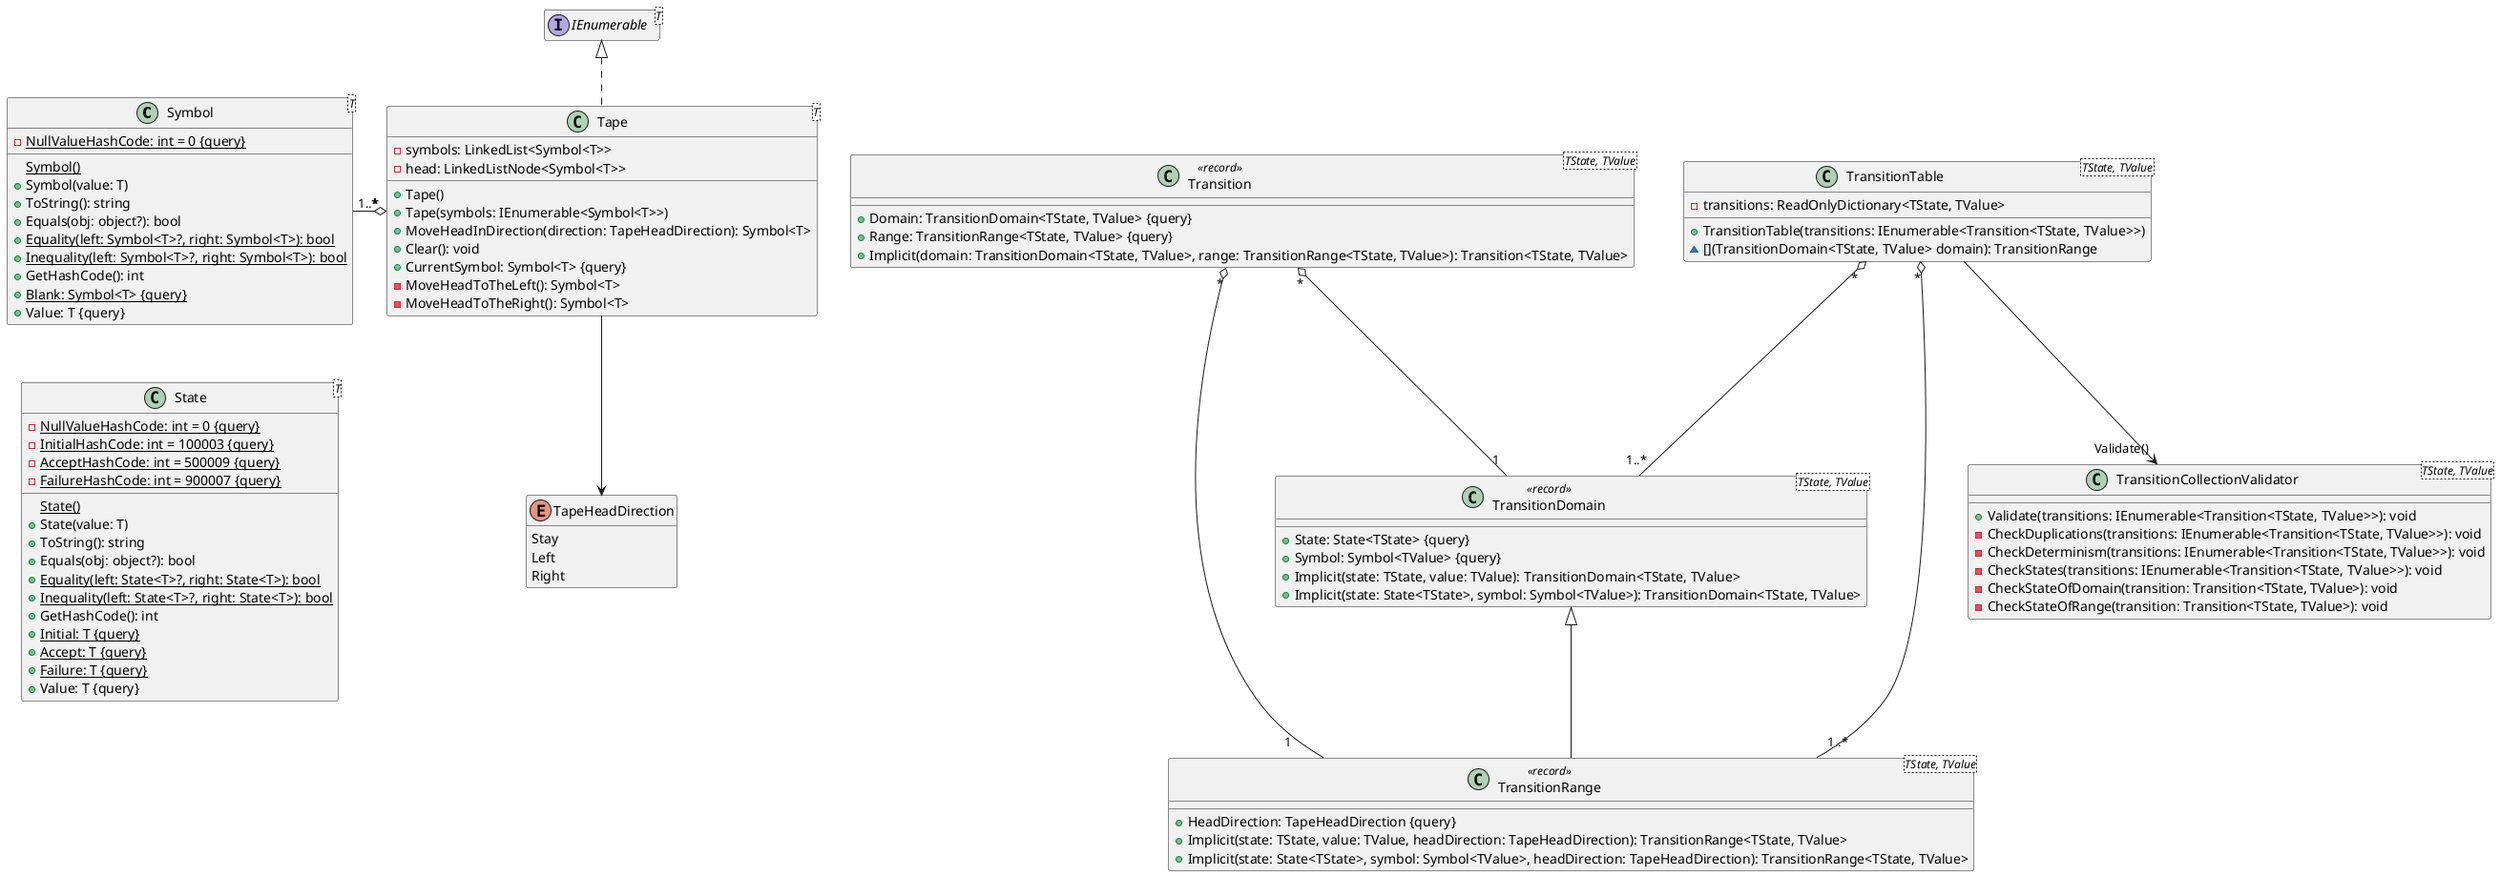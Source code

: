@startuml classes
hide interface empty members
hide enum empty members

class "Symbol<T>" as Symbol {
    -{static} NullValueHashCode: int = 0 {query}    
    {static} Symbol()
    +Symbol(value: T)
    +ToString(): string
    +Equals(obj: object?): bool
    +{static} Equality(left: Symbol<T>?, right: Symbol<T>): bool
    +{static} Inequality(left: Symbol<T>?, right: Symbol<T>): bool
    +GetHashCode(): int
    +{method} {static} Blank: Symbol<T> {query}
    +{method} Value: T {query}
}

class "State<T>" as State {
    -{static} NullValueHashCode: int = 0 {query}
    -{static} InitialHashCode: int = 100003 {query}
    -{static} AcceptHashCode: int = 500009 {query}
    -{static} FailureHashCode: int = 900007 {query}
    {static} State()
    +State(value: T)
    +ToString(): string
    +Equals(obj: object?): bool
    +{static} Equality(left: State<T>?, right: State<T>): bool
    +{static} Inequality(left: State<T>?, right: State<T>): bool
    +GetHashCode(): int
    +{method} {static} Initial: T {query}
    +{method} {static} Accept: T {query}
    +{method} {static} Failure: T {query}
    +{method} Value: T {query}
}

Symbol -[hidden]- State

enum TapeHeadDirection {
    Stay
    Left
    Right
}

class "Tape<T>" as Tape {
    -symbols: LinkedList<Symbol<T>>
    -head: LinkedListNode<Symbol<T>>
    +Tape()
    +Tape(symbols: IEnumerable<Symbol<T>>)
    +MoveHeadInDirection(direction: TapeHeadDirection): Symbol<T>
    +Clear(): void
    +{method} CurrentSymbol: Symbol<T> {query}
    -MoveHeadToTheLeft(): Symbol<T>
    -MoveHeadToTheRight(): Symbol<T>
}

Tape "*" o-left- "1..*" Symbol
interface "IEnumerable<T>" as IEnumerable
IEnumerable <|.. Tape
Tape --> TapeHeadDirection


class "TransitionDomain<TState, TValue>" as TransitionDomain << record >> {
    +{method} State: State<TState> {query}
    +{method} Symbol: Symbol<TValue> {query}
    +Implicit(state: TState, value: TValue): TransitionDomain<TState, TValue>
    +Implicit(state: State<TState>, symbol: Symbol<TValue>): TransitionDomain<TState, TValue>
}

class "TransitionRange<TState, TValue>" as TransitionRange << record >> {
    +{method} HeadDirection: TapeHeadDirection {query}
    +Implicit(state: TState, value: TValue, headDirection: TapeHeadDirection): TransitionRange<TState, TValue>
    +Implicit(state: State<TState>, symbol: Symbol<TValue>, headDirection: TapeHeadDirection): TransitionRange<TState, TValue>
}

class "Transition<TState, TValue>" as Transition << record >> {
    +{method} Domain: TransitionDomain<TState, TValue> {query}
    +{method} Range: TransitionRange<TState, TValue> {query}
    +Implicit(domain: TransitionDomain<TState, TValue>, range: TransitionRange<TState, TValue>): Transition<TState, TValue>
}


class "TransitionTable<TState, TValue>" as TransitionTable {
    -transitions: ReadOnlyDictionary<TState, TValue>
    +TransitionTable(transitions: IEnumerable<Transition<TState, TValue>>)
    ~[](TransitionDomain<TState, TValue> domain): TransitionRange
}

class "TransitionCollectionValidator<TState, TValue>" as TransitionCollectionValidator {
    +Validate(transitions: IEnumerable<Transition<TState, TValue>>): void
    -CheckDuplications(transitions: IEnumerable<Transition<TState, TValue>>): void
    -CheckDeterminism(transitions: IEnumerable<Transition<TState, TValue>>): void
    -CheckStates(transitions: IEnumerable<Transition<TState, TValue>>): void
    -CheckStateOfDomain(transition: Transition<TState, TValue>): void
    -CheckStateOfRange(transition: Transition<TState, TValue>): void
}

TransitionDomain <|-- TransitionRange
Transition "*" o-- "1" TransitionDomain
Transition "*" o-- "1" TransitionRange
TransitionTable "*" o-- "1..*" TransitionDomain
TransitionTable "*" o-- "1..*" TransitionRange
TransitionTable --> "Validate()" TransitionCollectionValidator

Tape -[hidden]right- Transition

@enduml